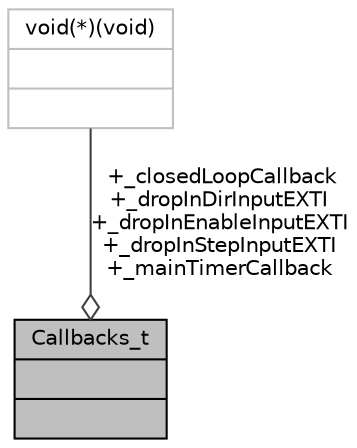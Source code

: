 digraph "Callbacks_t"
{
 // LATEX_PDF_SIZE
  edge [fontname="Helvetica",fontsize="10",labelfontname="Helvetica",labelfontsize="10"];
  node [fontname="Helvetica",fontsize="10",shape=record];
  Node1 [label="{Callbacks_t\n||}",height=0.2,width=0.4,color="black", fillcolor="grey75", style="filled", fontcolor="black",tooltip=" "];
  Node2 -> Node1 [color="grey25",fontsize="10",style="solid",label=" +_closedLoopCallback\n+_dropInDirInputEXTI\n+_dropInEnableInputEXTI\n+_dropInStepInputEXTI\n+_mainTimerCallback" ,arrowhead="odiamond",fontname="Helvetica"];
  Node2 [label="{void(*)(void)\n||}",height=0.2,width=0.4,color="grey75", fillcolor="white", style="filled",tooltip=" "];
}
